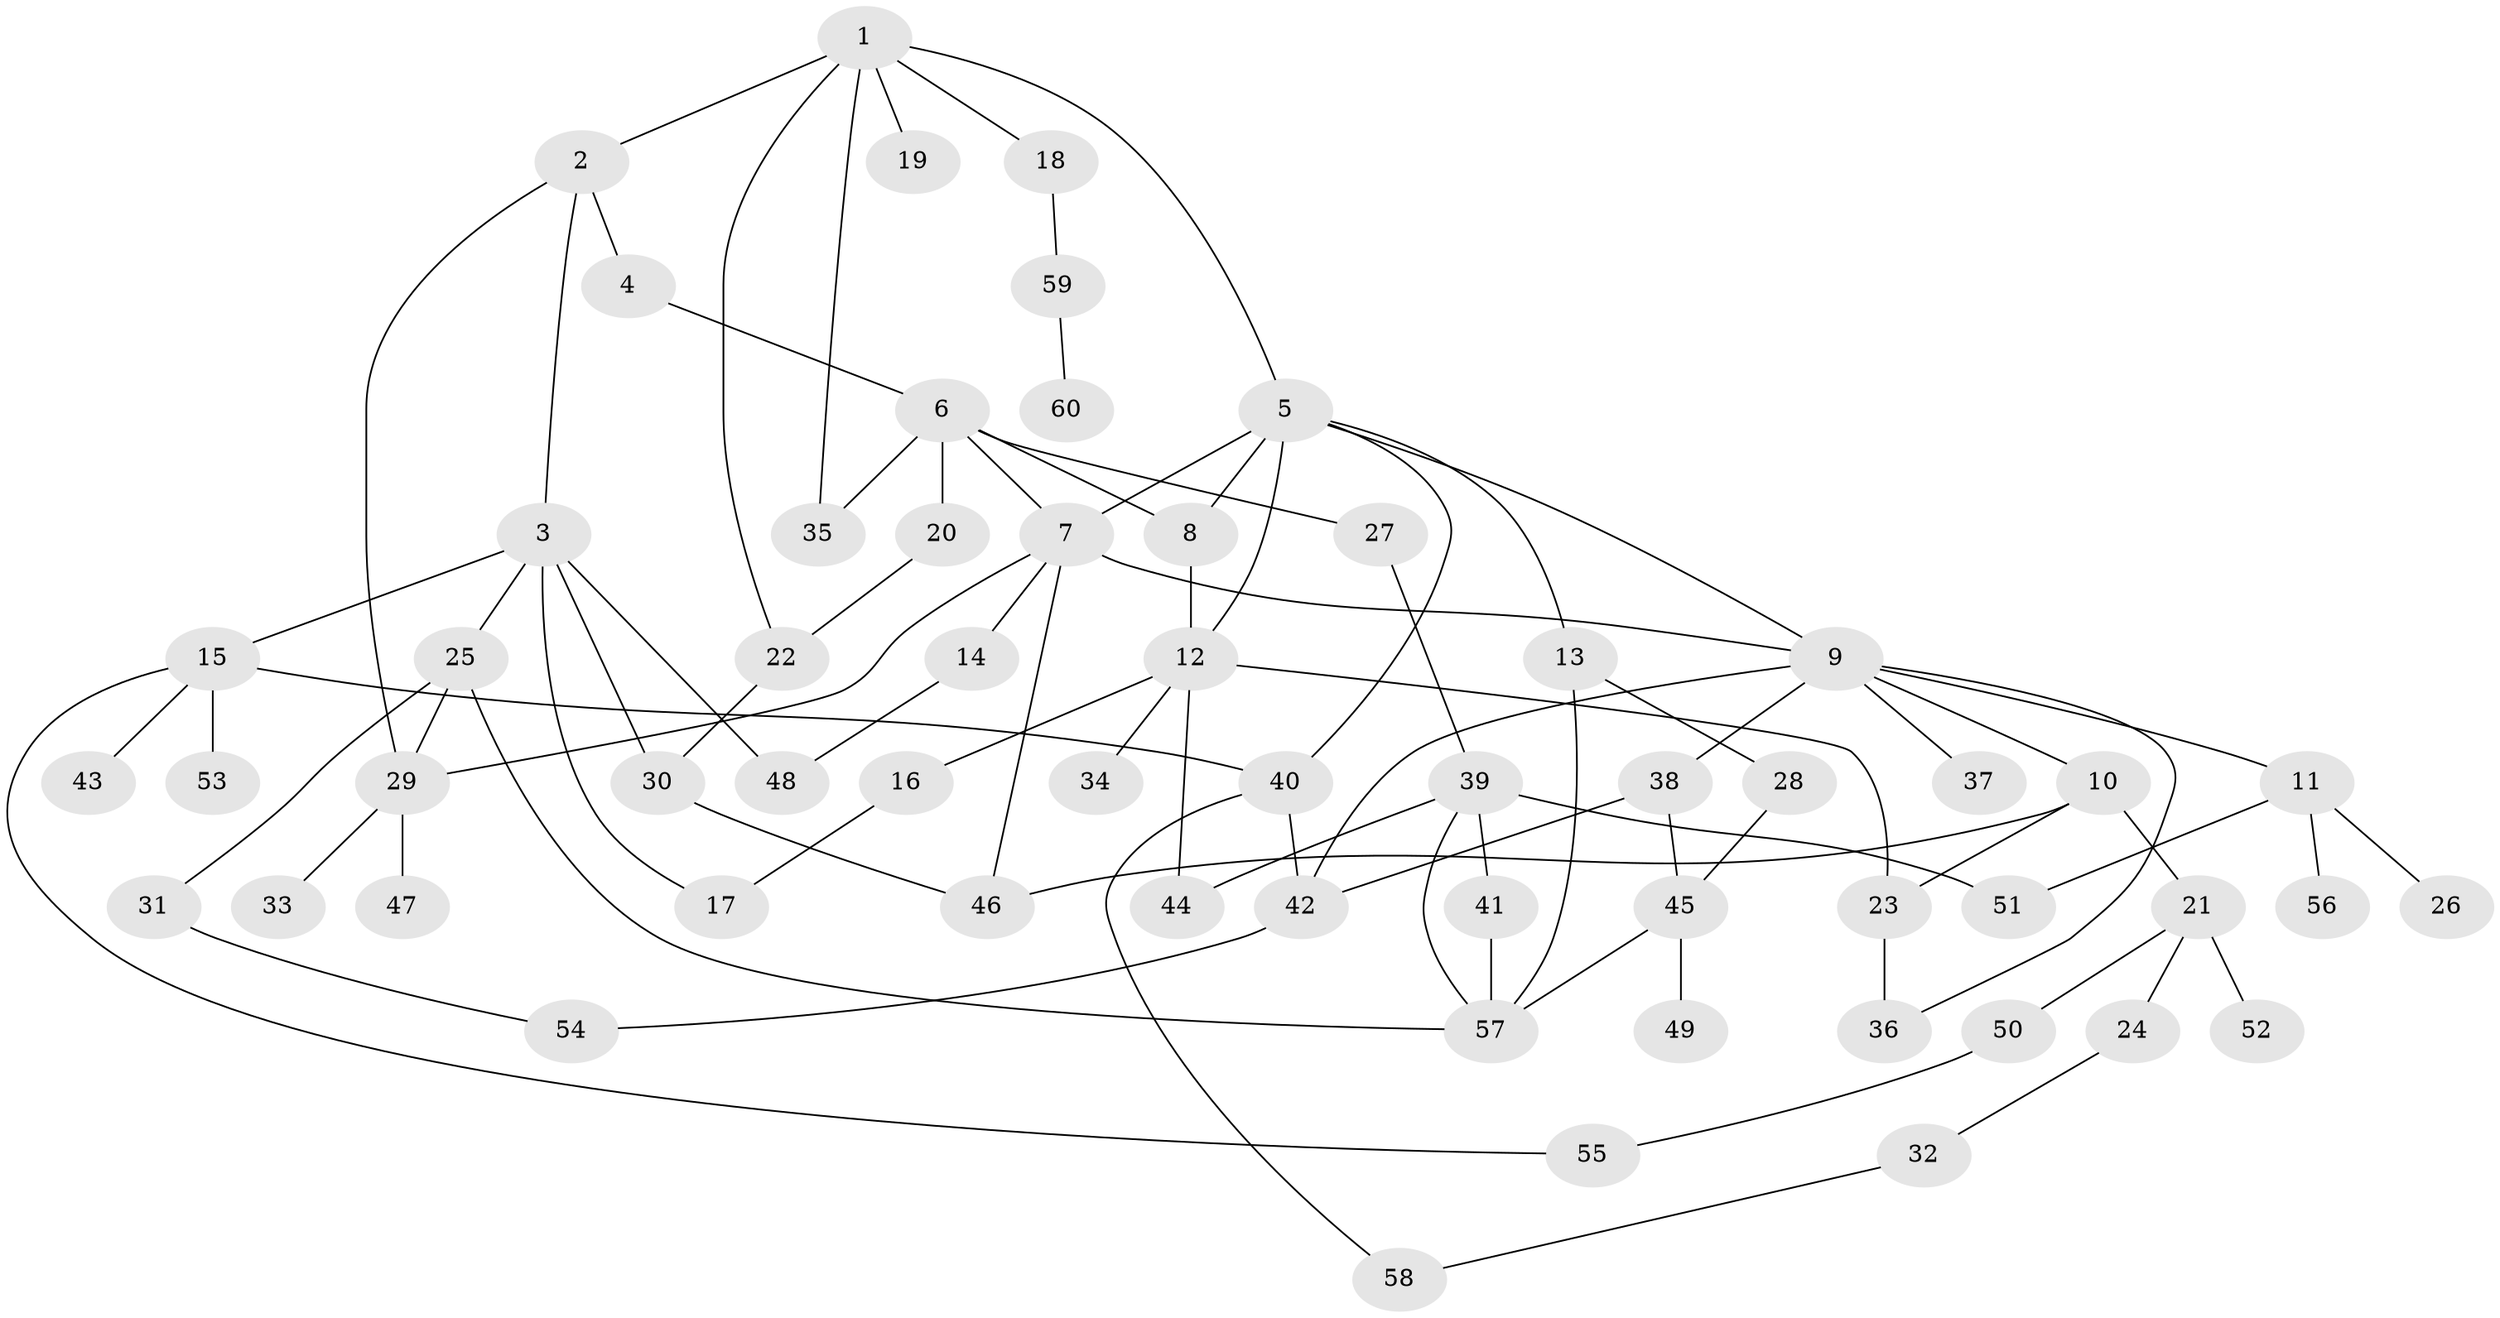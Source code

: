 // Generated by graph-tools (version 1.1) at 2025/25/03/09/25 03:25:26]
// undirected, 60 vertices, 87 edges
graph export_dot {
graph [start="1"]
  node [color=gray90,style=filled];
  1;
  2;
  3;
  4;
  5;
  6;
  7;
  8;
  9;
  10;
  11;
  12;
  13;
  14;
  15;
  16;
  17;
  18;
  19;
  20;
  21;
  22;
  23;
  24;
  25;
  26;
  27;
  28;
  29;
  30;
  31;
  32;
  33;
  34;
  35;
  36;
  37;
  38;
  39;
  40;
  41;
  42;
  43;
  44;
  45;
  46;
  47;
  48;
  49;
  50;
  51;
  52;
  53;
  54;
  55;
  56;
  57;
  58;
  59;
  60;
  1 -- 2;
  1 -- 5;
  1 -- 18;
  1 -- 19;
  1 -- 22;
  1 -- 35;
  2 -- 3;
  2 -- 4;
  2 -- 29;
  3 -- 15;
  3 -- 17;
  3 -- 25;
  3 -- 48;
  3 -- 30;
  4 -- 6;
  5 -- 7;
  5 -- 9;
  5 -- 12;
  5 -- 13;
  5 -- 40;
  5 -- 8;
  6 -- 8;
  6 -- 20;
  6 -- 27;
  6 -- 7;
  6 -- 35;
  7 -- 14;
  7 -- 29;
  7 -- 46;
  7 -- 9;
  8 -- 12;
  9 -- 10;
  9 -- 11;
  9 -- 36;
  9 -- 37;
  9 -- 38;
  9 -- 42;
  10 -- 21;
  10 -- 46;
  10 -- 23;
  11 -- 26;
  11 -- 56;
  11 -- 51;
  12 -- 16;
  12 -- 23;
  12 -- 34;
  12 -- 44;
  13 -- 28;
  13 -- 57;
  14 -- 48;
  15 -- 43;
  15 -- 53;
  15 -- 55;
  15 -- 40;
  16 -- 17;
  18 -- 59;
  20 -- 22;
  21 -- 24;
  21 -- 50;
  21 -- 52;
  22 -- 30;
  23 -- 36;
  24 -- 32;
  25 -- 31;
  25 -- 57;
  25 -- 29;
  27 -- 39;
  28 -- 45;
  29 -- 33;
  29 -- 47;
  30 -- 46;
  31 -- 54;
  32 -- 58;
  38 -- 42;
  38 -- 45;
  39 -- 41;
  39 -- 44;
  39 -- 51;
  39 -- 57;
  40 -- 42;
  40 -- 58;
  41 -- 57;
  42 -- 54;
  45 -- 49;
  45 -- 57;
  50 -- 55;
  59 -- 60;
}

